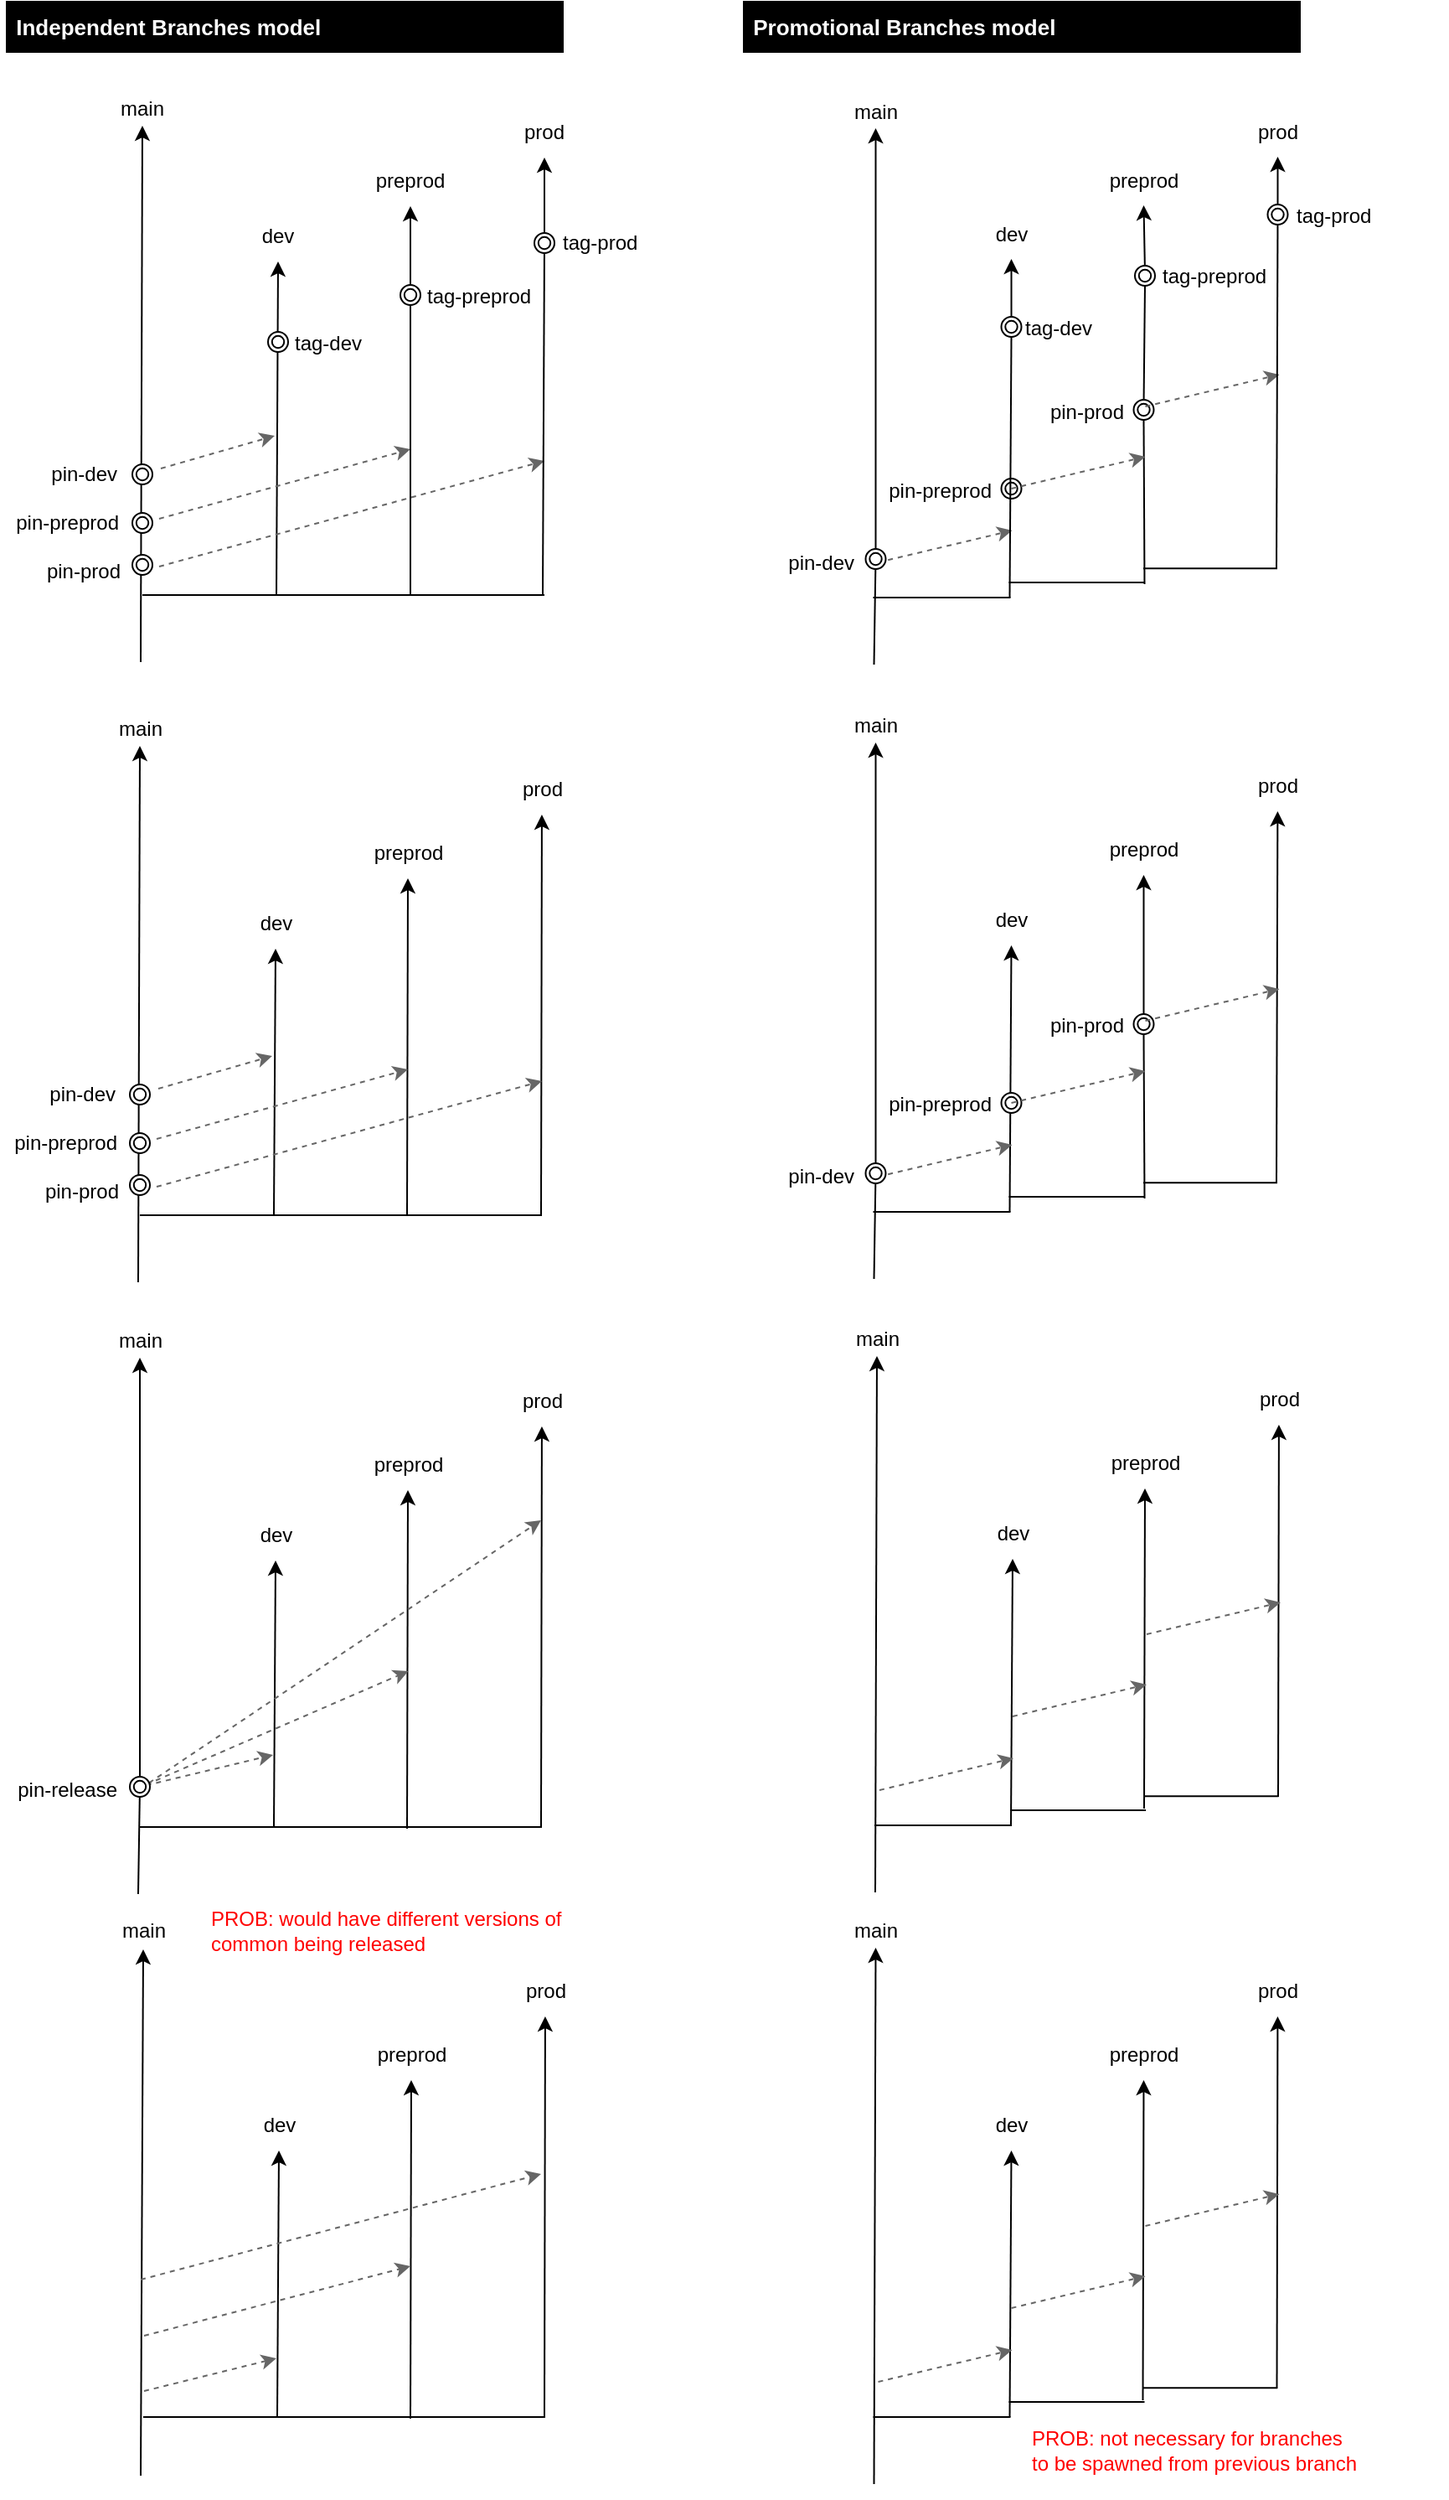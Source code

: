 <mxfile version="20.8.10" type="github">
  <diagram name="Page-1" id="BfglhBFAaLgnUbkgtS8U">
    <mxGraphModel dx="1004" dy="757" grid="1" gridSize="10" guides="1" tooltips="1" connect="1" arrows="1" fold="1" page="1" pageScale="1" pageWidth="850" pageHeight="1100" math="0" shadow="0">
      <root>
        <mxCell id="0" />
        <mxCell id="1" parent="0" />
        <mxCell id="_kzCFRDFW5OItWKDNAEy-1" value="" style="endArrow=classic;html=1;rounded=0;startArrow=none;" parent="1" edge="1">
          <mxGeometry width="50" height="50" relative="1" as="geometry">
            <mxPoint x="120" y="438" as="sourcePoint" />
            <mxPoint x="121" y="118" as="targetPoint" />
          </mxGeometry>
        </mxCell>
        <mxCell id="_kzCFRDFW5OItWKDNAEy-3" value="" style="endArrow=none;html=1;rounded=0;" parent="1" edge="1">
          <mxGeometry width="50" height="50" relative="1" as="geometry">
            <mxPoint x="121" y="398" as="sourcePoint" />
            <mxPoint x="361" y="398" as="targetPoint" />
          </mxGeometry>
        </mxCell>
        <mxCell id="_kzCFRDFW5OItWKDNAEy-4" value="" style="endArrow=classic;html=1;rounded=0;entryX=0.5;entryY=1;entryDx=0;entryDy=0;" parent="1" target="_kzCFRDFW5OItWKDNAEy-9" edge="1">
          <mxGeometry width="50" height="50" relative="1" as="geometry">
            <mxPoint x="201" y="398" as="sourcePoint" />
            <mxPoint x="201" y="308" as="targetPoint" />
          </mxGeometry>
        </mxCell>
        <mxCell id="_kzCFRDFW5OItWKDNAEy-5" value="main" style="text;strokeColor=none;align=center;fillColor=none;html=1;verticalAlign=middle;whiteSpace=wrap;rounded=0;" parent="1" vertex="1">
          <mxGeometry x="91" y="93" width="60" height="30" as="geometry" />
        </mxCell>
        <mxCell id="_kzCFRDFW5OItWKDNAEy-6" value="" style="endArrow=classic;html=1;rounded=0;entryX=0.5;entryY=1;entryDx=0;entryDy=0;startArrow=none;" parent="1" source="_kzCFRDFW5OItWKDNAEy-56" target="_kzCFRDFW5OItWKDNAEy-10" edge="1">
          <mxGeometry width="50" height="50" relative="1" as="geometry">
            <mxPoint x="281" y="398" as="sourcePoint" />
            <mxPoint x="281" y="268" as="targetPoint" />
          </mxGeometry>
        </mxCell>
        <mxCell id="_kzCFRDFW5OItWKDNAEy-7" value="" style="endArrow=classic;html=1;rounded=0;startArrow=none;" parent="1" source="_kzCFRDFW5OItWKDNAEy-54" target="_kzCFRDFW5OItWKDNAEy-11" edge="1">
          <mxGeometry width="50" height="50" relative="1" as="geometry">
            <mxPoint x="360" y="398" as="sourcePoint" />
            <mxPoint x="361" y="228" as="targetPoint" />
          </mxGeometry>
        </mxCell>
        <mxCell id="_kzCFRDFW5OItWKDNAEy-9" value="dev" style="text;strokeColor=none;align=center;fillColor=none;html=1;verticalAlign=middle;whiteSpace=wrap;rounded=0;" parent="1" vertex="1">
          <mxGeometry x="172" y="169" width="60" height="30" as="geometry" />
        </mxCell>
        <mxCell id="_kzCFRDFW5OItWKDNAEy-10" value="preprod" style="text;strokeColor=none;align=center;fillColor=none;html=1;verticalAlign=middle;whiteSpace=wrap;rounded=0;" parent="1" vertex="1">
          <mxGeometry x="251" y="136" width="60" height="30" as="geometry" />
        </mxCell>
        <mxCell id="_kzCFRDFW5OItWKDNAEy-11" value="prod" style="text;strokeColor=none;align=center;fillColor=none;html=1;verticalAlign=middle;whiteSpace=wrap;rounded=0;" parent="1" vertex="1">
          <mxGeometry x="331" y="107" width="60" height="30" as="geometry" />
        </mxCell>
        <mxCell id="_kzCFRDFW5OItWKDNAEy-36" value="pin-dev" style="text;strokeColor=none;align=right;fillColor=none;html=1;verticalAlign=middle;whiteSpace=wrap;rounded=0;" parent="1" vertex="1">
          <mxGeometry x="38" y="316" width="70" height="20" as="geometry" />
        </mxCell>
        <mxCell id="_kzCFRDFW5OItWKDNAEy-38" value="pin-preprod" style="text;strokeColor=none;align=right;fillColor=none;html=1;verticalAlign=middle;whiteSpace=wrap;rounded=0;" parent="1" vertex="1">
          <mxGeometry x="39" y="345" width="70" height="20" as="geometry" />
        </mxCell>
        <mxCell id="_kzCFRDFW5OItWKDNAEy-40" value="pin-prod" style="text;strokeColor=none;align=right;fillColor=none;html=1;verticalAlign=middle;whiteSpace=wrap;rounded=0;" parent="1" vertex="1">
          <mxGeometry x="40" y="374" width="70" height="20" as="geometry" />
        </mxCell>
        <mxCell id="_kzCFRDFW5OItWKDNAEy-41" value="" style="endArrow=classic;html=1;rounded=0;exitX=1;exitY=0.5;exitDx=0;exitDy=0;dashed=1;fillColor=#f5f5f5;strokeColor=#666666;" parent="1" edge="1">
          <mxGeometry width="50" height="50" relative="1" as="geometry">
            <mxPoint x="131" y="381" as="sourcePoint" />
            <mxPoint x="361" y="318" as="targetPoint" />
          </mxGeometry>
        </mxCell>
        <mxCell id="_kzCFRDFW5OItWKDNAEy-42" value="" style="endArrow=classic;html=1;rounded=0;exitX=1;exitY=0.5;exitDx=0;exitDy=0;dashed=1;fillColor=#f5f5f5;strokeColor=#666666;" parent="1" edge="1">
          <mxGeometry width="50" height="50" relative="1" as="geometry">
            <mxPoint x="131" y="352.5" as="sourcePoint" />
            <mxPoint x="281" y="311" as="targetPoint" />
          </mxGeometry>
        </mxCell>
        <mxCell id="_kzCFRDFW5OItWKDNAEy-44" value="" style="endArrow=classic;html=1;rounded=0;exitX=1;exitY=0.5;exitDx=0;exitDy=0;dashed=1;fillColor=#f5f5f5;strokeColor=#666666;" parent="1" edge="1">
          <mxGeometry width="50" height="50" relative="1" as="geometry">
            <mxPoint x="132" y="322.5" as="sourcePoint" />
            <mxPoint x="200" y="303" as="targetPoint" />
          </mxGeometry>
        </mxCell>
        <mxCell id="_kzCFRDFW5OItWKDNAEy-49" value="tag-prod" style="text;strokeColor=none;align=left;fillColor=none;html=1;verticalAlign=middle;whiteSpace=wrap;rounded=0;" parent="1" vertex="1">
          <mxGeometry x="370" y="178" width="70" height="20" as="geometry" />
        </mxCell>
        <mxCell id="_kzCFRDFW5OItWKDNAEy-50" value="tag-preprod" style="text;strokeColor=none;align=left;fillColor=none;html=1;verticalAlign=middle;whiteSpace=wrap;rounded=0;" parent="1" vertex="1">
          <mxGeometry x="289" y="210" width="70" height="20" as="geometry" />
        </mxCell>
        <mxCell id="_kzCFRDFW5OItWKDNAEy-52" value="" style="ellipse;shape=doubleEllipse;whiteSpace=wrap;html=1;aspect=fixed;" parent="1" vertex="1">
          <mxGeometry x="196" y="241" width="12" height="12" as="geometry" />
        </mxCell>
        <mxCell id="_kzCFRDFW5OItWKDNAEy-55" value="" style="endArrow=none;html=1;rounded=0;startArrow=none;" parent="1" target="_kzCFRDFW5OItWKDNAEy-54" edge="1">
          <mxGeometry width="50" height="50" relative="1" as="geometry">
            <mxPoint x="360" y="398" as="sourcePoint" />
            <mxPoint x="360.941" y="159" as="targetPoint" />
          </mxGeometry>
        </mxCell>
        <mxCell id="_kzCFRDFW5OItWKDNAEy-54" value="" style="ellipse;shape=doubleEllipse;whiteSpace=wrap;html=1;aspect=fixed;" parent="1" vertex="1">
          <mxGeometry x="355" y="182" width="12" height="12" as="geometry" />
        </mxCell>
        <mxCell id="_kzCFRDFW5OItWKDNAEy-57" value="" style="endArrow=none;html=1;rounded=0;entryX=0.5;entryY=1;entryDx=0;entryDy=0;startArrow=none;" parent="1" target="_kzCFRDFW5OItWKDNAEy-56" edge="1">
          <mxGeometry width="50" height="50" relative="1" as="geometry">
            <mxPoint x="281" y="398" as="sourcePoint" />
            <mxPoint x="281" y="197" as="targetPoint" />
          </mxGeometry>
        </mxCell>
        <mxCell id="_kzCFRDFW5OItWKDNAEy-56" value="" style="ellipse;shape=doubleEllipse;whiteSpace=wrap;html=1;aspect=fixed;" parent="1" vertex="1">
          <mxGeometry x="275" y="213" width="12" height="12" as="geometry" />
        </mxCell>
        <mxCell id="_kzCFRDFW5OItWKDNAEy-58" value="tag-dev" style="text;strokeColor=none;align=left;fillColor=none;html=1;verticalAlign=middle;whiteSpace=wrap;rounded=0;" parent="1" vertex="1">
          <mxGeometry x="210" y="238" width="50" height="20" as="geometry" />
        </mxCell>
        <mxCell id="_kzCFRDFW5OItWKDNAEy-59" value="" style="ellipse;shape=doubleEllipse;whiteSpace=wrap;html=1;aspect=fixed;" parent="1" vertex="1">
          <mxGeometry x="115" y="320" width="12" height="12" as="geometry" />
        </mxCell>
        <mxCell id="_kzCFRDFW5OItWKDNAEy-60" value="" style="ellipse;shape=doubleEllipse;whiteSpace=wrap;html=1;aspect=fixed;" parent="1" vertex="1">
          <mxGeometry x="115" y="349" width="12" height="12" as="geometry" />
        </mxCell>
        <mxCell id="_kzCFRDFW5OItWKDNAEy-62" value="" style="ellipse;shape=doubleEllipse;whiteSpace=wrap;html=1;aspect=fixed;" parent="1" vertex="1">
          <mxGeometry x="115" y="374" width="12" height="12" as="geometry" />
        </mxCell>
        <mxCell id="_kzCFRDFW5OItWKDNAEy-65" value="&lt;div style=&quot;font-size: 13px;&quot;&gt;&amp;nbsp;Independent Branches model&lt;br style=&quot;font-size: 13px;&quot;&gt;&lt;/div&gt;" style="rounded=0;whiteSpace=wrap;html=1;fillColor=#000000;align=left;fontSize=13;fontStyle=1;fontColor=#FFFFFF;" parent="1" vertex="1">
          <mxGeometry x="40" y="44" width="332" height="30" as="geometry" />
        </mxCell>
        <mxCell id="_kzCFRDFW5OItWKDNAEy-66" value="&lt;div style=&quot;font-size: 13px;&quot;&gt;&amp;nbsp;Promotional Branches model&lt;br style=&quot;font-size: 13px;&quot;&gt;&lt;/div&gt;" style="rounded=0;whiteSpace=wrap;html=1;fillColor=#000000;align=left;fontSize=13;fontStyle=1;fontColor=#FFFFFF;" parent="1" vertex="1">
          <mxGeometry x="480" y="44" width="332" height="30" as="geometry" />
        </mxCell>
        <mxCell id="_kzCFRDFW5OItWKDNAEy-191" value="" style="endArrow=classic;html=1;rounded=0;startArrow=none;" parent="1" source="_kzCFRDFW5OItWKDNAEy-203" edge="1">
          <mxGeometry width="50" height="50" relative="1" as="geometry">
            <mxPoint x="118.5" y="1173" as="sourcePoint" />
            <mxPoint x="119.5" y="853" as="targetPoint" />
          </mxGeometry>
        </mxCell>
        <mxCell id="_kzCFRDFW5OItWKDNAEy-192" value="" style="endArrow=none;html=1;rounded=0;" parent="1" edge="1">
          <mxGeometry width="50" height="50" relative="1" as="geometry">
            <mxPoint x="119.5" y="1133" as="sourcePoint" />
            <mxPoint x="359.5" y="1133" as="targetPoint" />
          </mxGeometry>
        </mxCell>
        <mxCell id="_kzCFRDFW5OItWKDNAEy-193" value="" style="endArrow=classic;html=1;rounded=0;entryX=0.5;entryY=1;entryDx=0;entryDy=0;" parent="1" target="_kzCFRDFW5OItWKDNAEy-197" edge="1">
          <mxGeometry width="50" height="50" relative="1" as="geometry">
            <mxPoint x="199.5" y="1133" as="sourcePoint" />
            <mxPoint x="199.5" y="1043" as="targetPoint" />
          </mxGeometry>
        </mxCell>
        <mxCell id="_kzCFRDFW5OItWKDNAEy-194" value="main" style="text;strokeColor=none;align=center;fillColor=none;html=1;verticalAlign=middle;whiteSpace=wrap;rounded=0;" parent="1" vertex="1">
          <mxGeometry x="89.5" y="828" width="60" height="30" as="geometry" />
        </mxCell>
        <mxCell id="_kzCFRDFW5OItWKDNAEy-195" value="" style="endArrow=classic;html=1;rounded=0;entryX=0.5;entryY=1;entryDx=0;entryDy=0;startArrow=none;" parent="1" target="_kzCFRDFW5OItWKDNAEy-198" edge="1">
          <mxGeometry width="50" height="50" relative="1" as="geometry">
            <mxPoint x="279" y="1134" as="sourcePoint" />
            <mxPoint x="279.5" y="1003" as="targetPoint" />
          </mxGeometry>
        </mxCell>
        <mxCell id="_kzCFRDFW5OItWKDNAEy-196" value="" style="endArrow=classic;html=1;rounded=0;startArrow=none;" parent="1" target="_kzCFRDFW5OItWKDNAEy-199" edge="1">
          <mxGeometry width="50" height="50" relative="1" as="geometry">
            <mxPoint x="359" y="1133" as="sourcePoint" />
            <mxPoint x="359.5" y="963" as="targetPoint" />
          </mxGeometry>
        </mxCell>
        <mxCell id="_kzCFRDFW5OItWKDNAEy-197" value="dev" style="text;strokeColor=none;align=center;fillColor=none;html=1;verticalAlign=middle;whiteSpace=wrap;rounded=0;" parent="1" vertex="1">
          <mxGeometry x="170.5" y="944" width="60" height="30" as="geometry" />
        </mxCell>
        <mxCell id="_kzCFRDFW5OItWKDNAEy-198" value="preprod" style="text;strokeColor=none;align=center;fillColor=none;html=1;verticalAlign=middle;whiteSpace=wrap;rounded=0;" parent="1" vertex="1">
          <mxGeometry x="249.5" y="902" width="60" height="30" as="geometry" />
        </mxCell>
        <mxCell id="_kzCFRDFW5OItWKDNAEy-199" value="prod" style="text;strokeColor=none;align=center;fillColor=none;html=1;verticalAlign=middle;whiteSpace=wrap;rounded=0;" parent="1" vertex="1">
          <mxGeometry x="329.5" y="864" width="60" height="30" as="geometry" />
        </mxCell>
        <mxCell id="_kzCFRDFW5OItWKDNAEy-200" value="" style="endArrow=classic;html=1;rounded=0;dashed=1;fillColor=#f5f5f5;strokeColor=#666666;" parent="1" edge="1">
          <mxGeometry width="50" height="50" relative="1" as="geometry">
            <mxPoint x="120" y="1110" as="sourcePoint" />
            <mxPoint x="359" y="950" as="targetPoint" />
          </mxGeometry>
        </mxCell>
        <mxCell id="_kzCFRDFW5OItWKDNAEy-201" value="" style="endArrow=classic;html=1;rounded=0;dashed=1;fillColor=#f5f5f5;strokeColor=#666666;" parent="1" edge="1">
          <mxGeometry width="50" height="50" relative="1" as="geometry">
            <mxPoint x="118" y="1110" as="sourcePoint" />
            <mxPoint x="279.75" y="1040" as="targetPoint" />
          </mxGeometry>
        </mxCell>
        <mxCell id="_kzCFRDFW5OItWKDNAEy-202" value="" style="endArrow=classic;html=1;rounded=0;exitX=1;exitY=0.5;exitDx=0;exitDy=0;dashed=1;fillColor=#f5f5f5;strokeColor=#666666;" parent="1" edge="1">
          <mxGeometry width="50" height="50" relative="1" as="geometry">
            <mxPoint x="117.5" y="1109.5" as="sourcePoint" />
            <mxPoint x="199" y="1090" as="targetPoint" />
          </mxGeometry>
        </mxCell>
        <mxCell id="_kzCFRDFW5OItWKDNAEy-204" value="" style="endArrow=none;html=1;rounded=0;startArrow=none;" parent="1" target="_kzCFRDFW5OItWKDNAEy-203" edge="1">
          <mxGeometry width="50" height="50" relative="1" as="geometry">
            <mxPoint x="118.5" y="1173" as="sourcePoint" />
            <mxPoint x="119.5" y="853" as="targetPoint" />
          </mxGeometry>
        </mxCell>
        <mxCell id="_kzCFRDFW5OItWKDNAEy-203" value="" style="ellipse;shape=doubleEllipse;whiteSpace=wrap;html=1;aspect=fixed;" parent="1" vertex="1">
          <mxGeometry x="113.5" y="1103" width="12" height="12" as="geometry" />
        </mxCell>
        <mxCell id="_kzCFRDFW5OItWKDNAEy-205" value="pin-release" style="text;strokeColor=none;align=right;fillColor=none;html=1;verticalAlign=middle;whiteSpace=wrap;rounded=0;" parent="1" vertex="1">
          <mxGeometry x="38" y="1101" width="70" height="20" as="geometry" />
        </mxCell>
        <mxCell id="_kzCFRDFW5OItWKDNAEy-206" value="" style="endArrow=classic;html=1;rounded=0;startArrow=none;" parent="1" edge="1">
          <mxGeometry width="50" height="50" relative="1" as="geometry">
            <mxPoint x="118.5" y="808" as="sourcePoint" />
            <mxPoint x="119.5" y="488" as="targetPoint" />
          </mxGeometry>
        </mxCell>
        <mxCell id="_kzCFRDFW5OItWKDNAEy-207" value="" style="endArrow=none;html=1;rounded=0;" parent="1" edge="1">
          <mxGeometry width="50" height="50" relative="1" as="geometry">
            <mxPoint x="119.5" y="768" as="sourcePoint" />
            <mxPoint x="359.5" y="768" as="targetPoint" />
          </mxGeometry>
        </mxCell>
        <mxCell id="_kzCFRDFW5OItWKDNAEy-208" value="" style="endArrow=classic;html=1;rounded=0;entryX=0.5;entryY=1;entryDx=0;entryDy=0;" parent="1" target="_kzCFRDFW5OItWKDNAEy-212" edge="1">
          <mxGeometry width="50" height="50" relative="1" as="geometry">
            <mxPoint x="199.5" y="768" as="sourcePoint" />
            <mxPoint x="199.5" y="678" as="targetPoint" />
          </mxGeometry>
        </mxCell>
        <mxCell id="_kzCFRDFW5OItWKDNAEy-209" value="main" style="text;strokeColor=none;align=center;fillColor=none;html=1;verticalAlign=middle;whiteSpace=wrap;rounded=0;" parent="1" vertex="1">
          <mxGeometry x="89.5" y="463" width="60" height="30" as="geometry" />
        </mxCell>
        <mxCell id="_kzCFRDFW5OItWKDNAEy-210" value="" style="endArrow=classic;html=1;rounded=0;entryX=0.5;entryY=1;entryDx=0;entryDy=0;startArrow=none;" parent="1" target="_kzCFRDFW5OItWKDNAEy-213" edge="1">
          <mxGeometry width="50" height="50" relative="1" as="geometry">
            <mxPoint x="279" y="768" as="sourcePoint" />
            <mxPoint x="279.5" y="638" as="targetPoint" />
          </mxGeometry>
        </mxCell>
        <mxCell id="_kzCFRDFW5OItWKDNAEy-211" value="" style="endArrow=classic;html=1;rounded=0;startArrow=none;" parent="1" target="_kzCFRDFW5OItWKDNAEy-214" edge="1">
          <mxGeometry width="50" height="50" relative="1" as="geometry">
            <mxPoint x="359" y="768" as="sourcePoint" />
            <mxPoint x="359.5" y="598" as="targetPoint" />
          </mxGeometry>
        </mxCell>
        <mxCell id="_kzCFRDFW5OItWKDNAEy-212" value="dev" style="text;strokeColor=none;align=center;fillColor=none;html=1;verticalAlign=middle;whiteSpace=wrap;rounded=0;" parent="1" vertex="1">
          <mxGeometry x="170.5" y="579" width="60" height="30" as="geometry" />
        </mxCell>
        <mxCell id="_kzCFRDFW5OItWKDNAEy-213" value="preprod" style="text;strokeColor=none;align=center;fillColor=none;html=1;verticalAlign=middle;whiteSpace=wrap;rounded=0;" parent="1" vertex="1">
          <mxGeometry x="249.5" y="537" width="60" height="30" as="geometry" />
        </mxCell>
        <mxCell id="_kzCFRDFW5OItWKDNAEy-214" value="prod" style="text;strokeColor=none;align=center;fillColor=none;html=1;verticalAlign=middle;whiteSpace=wrap;rounded=0;" parent="1" vertex="1">
          <mxGeometry x="329.5" y="499" width="60" height="30" as="geometry" />
        </mxCell>
        <mxCell id="_kzCFRDFW5OItWKDNAEy-215" value="pin-dev" style="text;strokeColor=none;align=right;fillColor=none;html=1;verticalAlign=middle;whiteSpace=wrap;rounded=0;" parent="1" vertex="1">
          <mxGeometry x="36.5" y="686" width="70" height="20" as="geometry" />
        </mxCell>
        <mxCell id="_kzCFRDFW5OItWKDNAEy-216" value="pin-preprod" style="text;strokeColor=none;align=right;fillColor=none;html=1;verticalAlign=middle;whiteSpace=wrap;rounded=0;" parent="1" vertex="1">
          <mxGeometry x="37.5" y="715" width="70" height="20" as="geometry" />
        </mxCell>
        <mxCell id="_kzCFRDFW5OItWKDNAEy-217" value="pin-prod" style="text;strokeColor=none;align=right;fillColor=none;html=1;verticalAlign=middle;whiteSpace=wrap;rounded=0;" parent="1" vertex="1">
          <mxGeometry x="38.5" y="744" width="70" height="20" as="geometry" />
        </mxCell>
        <mxCell id="_kzCFRDFW5OItWKDNAEy-218" value="" style="endArrow=classic;html=1;rounded=0;exitX=1;exitY=0.5;exitDx=0;exitDy=0;dashed=1;fillColor=#f5f5f5;strokeColor=#666666;" parent="1" edge="1">
          <mxGeometry width="50" height="50" relative="1" as="geometry">
            <mxPoint x="129.5" y="751" as="sourcePoint" />
            <mxPoint x="359.5" y="688" as="targetPoint" />
          </mxGeometry>
        </mxCell>
        <mxCell id="_kzCFRDFW5OItWKDNAEy-219" value="" style="endArrow=classic;html=1;rounded=0;exitX=1;exitY=0.5;exitDx=0;exitDy=0;dashed=1;fillColor=#f5f5f5;strokeColor=#666666;" parent="1" edge="1">
          <mxGeometry width="50" height="50" relative="1" as="geometry">
            <mxPoint x="129.5" y="722.5" as="sourcePoint" />
            <mxPoint x="279.5" y="681" as="targetPoint" />
          </mxGeometry>
        </mxCell>
        <mxCell id="_kzCFRDFW5OItWKDNAEy-220" value="" style="endArrow=classic;html=1;rounded=0;exitX=1;exitY=0.5;exitDx=0;exitDy=0;dashed=1;fillColor=#f5f5f5;strokeColor=#666666;" parent="1" edge="1">
          <mxGeometry width="50" height="50" relative="1" as="geometry">
            <mxPoint x="130.5" y="692.5" as="sourcePoint" />
            <mxPoint x="198.5" y="673" as="targetPoint" />
          </mxGeometry>
        </mxCell>
        <mxCell id="_kzCFRDFW5OItWKDNAEy-228" value="" style="ellipse;shape=doubleEllipse;whiteSpace=wrap;html=1;aspect=fixed;" parent="1" vertex="1">
          <mxGeometry x="113.5" y="690" width="12" height="12" as="geometry" />
        </mxCell>
        <mxCell id="_kzCFRDFW5OItWKDNAEy-229" value="" style="ellipse;shape=doubleEllipse;whiteSpace=wrap;html=1;aspect=fixed;" parent="1" vertex="1">
          <mxGeometry x="113.5" y="719" width="12" height="12" as="geometry" />
        </mxCell>
        <mxCell id="_kzCFRDFW5OItWKDNAEy-230" value="" style="ellipse;shape=doubleEllipse;whiteSpace=wrap;html=1;aspect=fixed;" parent="1" vertex="1">
          <mxGeometry x="113.5" y="744" width="12" height="12" as="geometry" />
        </mxCell>
        <mxCell id="_kzCFRDFW5OItWKDNAEy-231" value="" style="endArrow=classic;html=1;rounded=0;startArrow=none;" parent="1" source="_kzCFRDFW5OItWKDNAEy-273" edge="1">
          <mxGeometry width="50" height="50" relative="1" as="geometry">
            <mxPoint x="557.75" y="806" as="sourcePoint" />
            <mxPoint x="558.75" y="486" as="targetPoint" />
          </mxGeometry>
        </mxCell>
        <mxCell id="_kzCFRDFW5OItWKDNAEy-232" value="" style="endArrow=classic;html=1;rounded=0;entryX=0.5;entryY=1;entryDx=0;entryDy=0;" parent="1" target="_kzCFRDFW5OItWKDNAEy-236" edge="1">
          <mxGeometry width="50" height="50" relative="1" as="geometry">
            <mxPoint x="638.75" y="766" as="sourcePoint" />
            <mxPoint x="638.75" y="676" as="targetPoint" />
          </mxGeometry>
        </mxCell>
        <mxCell id="_kzCFRDFW5OItWKDNAEy-233" value="main" style="text;strokeColor=none;align=center;fillColor=none;html=1;verticalAlign=middle;whiteSpace=wrap;rounded=0;" parent="1" vertex="1">
          <mxGeometry x="528.75" y="461" width="60" height="30" as="geometry" />
        </mxCell>
        <mxCell id="_kzCFRDFW5OItWKDNAEy-234" value="" style="endArrow=classic;html=1;rounded=0;entryX=0.5;entryY=1;entryDx=0;entryDy=0;startArrow=none;" parent="1" source="_kzCFRDFW5OItWKDNAEy-245" target="_kzCFRDFW5OItWKDNAEy-237" edge="1">
          <mxGeometry width="50" height="50" relative="1" as="geometry">
            <mxPoint x="718.75" y="766" as="sourcePoint" />
            <mxPoint x="718.75" y="636" as="targetPoint" />
          </mxGeometry>
        </mxCell>
        <mxCell id="_kzCFRDFW5OItWKDNAEy-235" value="" style="endArrow=classic;html=1;rounded=0;startArrow=none;" parent="1" target="_kzCFRDFW5OItWKDNAEy-238" edge="1">
          <mxGeometry width="50" height="50" relative="1" as="geometry">
            <mxPoint x="798" y="749" as="sourcePoint" />
            <mxPoint x="798.75" y="596" as="targetPoint" />
          </mxGeometry>
        </mxCell>
        <mxCell id="_kzCFRDFW5OItWKDNAEy-236" value="dev" style="text;strokeColor=none;align=center;fillColor=none;html=1;verticalAlign=middle;whiteSpace=wrap;rounded=0;" parent="1" vertex="1">
          <mxGeometry x="609.75" y="577" width="60" height="30" as="geometry" />
        </mxCell>
        <mxCell id="_kzCFRDFW5OItWKDNAEy-237" value="preprod" style="text;strokeColor=none;align=center;fillColor=none;html=1;verticalAlign=middle;whiteSpace=wrap;rounded=0;" parent="1" vertex="1">
          <mxGeometry x="688.75" y="535" width="60" height="30" as="geometry" />
        </mxCell>
        <mxCell id="_kzCFRDFW5OItWKDNAEy-238" value="prod" style="text;strokeColor=none;align=center;fillColor=none;html=1;verticalAlign=middle;whiteSpace=wrap;rounded=0;" parent="1" vertex="1">
          <mxGeometry x="768.75" y="497" width="60" height="30" as="geometry" />
        </mxCell>
        <mxCell id="_kzCFRDFW5OItWKDNAEy-239" value="" style="endArrow=classic;html=1;rounded=0;dashed=1;fillColor=#f5f5f5;strokeColor=#666666;" parent="1" edge="1">
          <mxGeometry width="50" height="50" relative="1" as="geometry">
            <mxPoint x="560.25" y="745" as="sourcePoint" />
            <mxPoint x="640.25" y="726" as="targetPoint" />
          </mxGeometry>
        </mxCell>
        <mxCell id="_kzCFRDFW5OItWKDNAEy-241" value="" style="ellipse;shape=doubleEllipse;whiteSpace=wrap;html=1;aspect=fixed;" parent="1" vertex="1">
          <mxGeometry x="633.75" y="695" width="12" height="12" as="geometry" />
        </mxCell>
        <mxCell id="_kzCFRDFW5OItWKDNAEy-244" value="" style="endArrow=none;html=1;rounded=0;entryX=0.5;entryY=1;entryDx=0;entryDy=0;startArrow=none;" parent="1" target="_kzCFRDFW5OItWKDNAEy-245" edge="1">
          <mxGeometry width="50" height="50" relative="1" as="geometry">
            <mxPoint x="719.25" y="758" as="sourcePoint" />
            <mxPoint x="718.75" y="565" as="targetPoint" />
          </mxGeometry>
        </mxCell>
        <mxCell id="_kzCFRDFW5OItWKDNAEy-245" value="" style="ellipse;shape=doubleEllipse;whiteSpace=wrap;html=1;aspect=fixed;" parent="1" vertex="1">
          <mxGeometry x="712.75" y="648" width="12" height="12" as="geometry" />
        </mxCell>
        <mxCell id="_kzCFRDFW5OItWKDNAEy-247" value="" style="endArrow=classic;html=1;rounded=0;dashed=1;fillColor=#f5f5f5;strokeColor=#666666;" parent="1" edge="1">
          <mxGeometry width="50" height="50" relative="1" as="geometry">
            <mxPoint x="639.75" y="701" as="sourcePoint" />
            <mxPoint x="719.75" y="682" as="targetPoint" />
          </mxGeometry>
        </mxCell>
        <mxCell id="_kzCFRDFW5OItWKDNAEy-248" value="" style="endArrow=classic;html=1;rounded=0;dashed=1;fillColor=#f5f5f5;strokeColor=#666666;" parent="1" edge="1">
          <mxGeometry width="50" height="50" relative="1" as="geometry">
            <mxPoint x="719.75" y="652" as="sourcePoint" />
            <mxPoint x="799.75" y="633" as="targetPoint" />
          </mxGeometry>
        </mxCell>
        <mxCell id="_kzCFRDFW5OItWKDNAEy-249" value="" style="endArrow=none;html=1;rounded=0;fontSize=13;fontColor=#FFFFFF;" parent="1" edge="1">
          <mxGeometry width="50" height="50" relative="1" as="geometry">
            <mxPoint x="557.25" y="766" as="sourcePoint" />
            <mxPoint x="639.25" y="766" as="targetPoint" />
          </mxGeometry>
        </mxCell>
        <mxCell id="_kzCFRDFW5OItWKDNAEy-250" value="" style="endArrow=none;html=1;rounded=0;fontSize=13;fontColor=#FFFFFF;" parent="1" edge="1">
          <mxGeometry width="50" height="50" relative="1" as="geometry">
            <mxPoint x="638.25" y="757" as="sourcePoint" />
            <mxPoint x="719.25" y="757" as="targetPoint" />
          </mxGeometry>
        </mxCell>
        <mxCell id="_kzCFRDFW5OItWKDNAEy-251" value="" style="endArrow=none;html=1;rounded=0;fontSize=13;fontColor=#FFFFFF;" parent="1" edge="1">
          <mxGeometry width="50" height="50" relative="1" as="geometry">
            <mxPoint x="718.5" y="748.67" as="sourcePoint" />
            <mxPoint x="798.5" y="748.67" as="targetPoint" />
          </mxGeometry>
        </mxCell>
        <mxCell id="_kzCFRDFW5OItWKDNAEy-252" value="" style="endArrow=classic;html=1;rounded=0;startArrow=none;" parent="1" edge="1">
          <mxGeometry width="50" height="50" relative="1" as="geometry">
            <mxPoint x="558.5" y="1172" as="sourcePoint" />
            <mxPoint x="559.5" y="852" as="targetPoint" />
          </mxGeometry>
        </mxCell>
        <mxCell id="_kzCFRDFW5OItWKDNAEy-253" value="" style="endArrow=classic;html=1;rounded=0;entryX=0.5;entryY=1;entryDx=0;entryDy=0;" parent="1" target="_kzCFRDFW5OItWKDNAEy-257" edge="1">
          <mxGeometry width="50" height="50" relative="1" as="geometry">
            <mxPoint x="639.5" y="1132" as="sourcePoint" />
            <mxPoint x="639.5" y="1042" as="targetPoint" />
          </mxGeometry>
        </mxCell>
        <mxCell id="_kzCFRDFW5OItWKDNAEy-254" value="main" style="text;strokeColor=none;align=center;fillColor=none;html=1;verticalAlign=middle;whiteSpace=wrap;rounded=0;" parent="1" vertex="1">
          <mxGeometry x="529.5" y="827" width="60" height="30" as="geometry" />
        </mxCell>
        <mxCell id="_kzCFRDFW5OItWKDNAEy-255" value="" style="endArrow=classic;html=1;rounded=0;entryX=0.5;entryY=1;entryDx=0;entryDy=0;startArrow=none;" parent="1" target="_kzCFRDFW5OItWKDNAEy-258" edge="1">
          <mxGeometry width="50" height="50" relative="1" as="geometry">
            <mxPoint x="719" y="1122" as="sourcePoint" />
            <mxPoint x="719.5" y="1002" as="targetPoint" />
          </mxGeometry>
        </mxCell>
        <mxCell id="_kzCFRDFW5OItWKDNAEy-256" value="" style="endArrow=classic;html=1;rounded=0;startArrow=none;" parent="1" target="_kzCFRDFW5OItWKDNAEy-259" edge="1">
          <mxGeometry width="50" height="50" relative="1" as="geometry">
            <mxPoint x="799" y="1115" as="sourcePoint" />
            <mxPoint x="799.5" y="962" as="targetPoint" />
          </mxGeometry>
        </mxCell>
        <mxCell id="_kzCFRDFW5OItWKDNAEy-257" value="dev" style="text;strokeColor=none;align=center;fillColor=none;html=1;verticalAlign=middle;whiteSpace=wrap;rounded=0;" parent="1" vertex="1">
          <mxGeometry x="610.5" y="943" width="60" height="30" as="geometry" />
        </mxCell>
        <mxCell id="_kzCFRDFW5OItWKDNAEy-258" value="preprod" style="text;strokeColor=none;align=center;fillColor=none;html=1;verticalAlign=middle;whiteSpace=wrap;rounded=0;" parent="1" vertex="1">
          <mxGeometry x="689.5" y="901" width="60" height="30" as="geometry" />
        </mxCell>
        <mxCell id="_kzCFRDFW5OItWKDNAEy-259" value="prod" style="text;strokeColor=none;align=center;fillColor=none;html=1;verticalAlign=middle;whiteSpace=wrap;rounded=0;" parent="1" vertex="1">
          <mxGeometry x="769.5" y="863" width="60" height="30" as="geometry" />
        </mxCell>
        <mxCell id="_kzCFRDFW5OItWKDNAEy-260" value="" style="endArrow=classic;html=1;rounded=0;dashed=1;fillColor=#f5f5f5;strokeColor=#666666;" parent="1" edge="1">
          <mxGeometry width="50" height="50" relative="1" as="geometry">
            <mxPoint x="561" y="1111" as="sourcePoint" />
            <mxPoint x="641" y="1092" as="targetPoint" />
          </mxGeometry>
        </mxCell>
        <mxCell id="_kzCFRDFW5OItWKDNAEy-268" value="" style="endArrow=classic;html=1;rounded=0;dashed=1;fillColor=#f5f5f5;strokeColor=#666666;" parent="1" edge="1">
          <mxGeometry width="50" height="50" relative="1" as="geometry">
            <mxPoint x="640.5" y="1067" as="sourcePoint" />
            <mxPoint x="720.5" y="1048" as="targetPoint" />
          </mxGeometry>
        </mxCell>
        <mxCell id="_kzCFRDFW5OItWKDNAEy-269" value="" style="endArrow=classic;html=1;rounded=0;dashed=1;fillColor=#f5f5f5;strokeColor=#666666;" parent="1" edge="1">
          <mxGeometry width="50" height="50" relative="1" as="geometry">
            <mxPoint x="720.5" y="1018" as="sourcePoint" />
            <mxPoint x="800.5" y="999" as="targetPoint" />
          </mxGeometry>
        </mxCell>
        <mxCell id="_kzCFRDFW5OItWKDNAEy-270" value="" style="endArrow=none;html=1;rounded=0;fontSize=13;fontColor=#FFFFFF;" parent="1" edge="1">
          <mxGeometry width="50" height="50" relative="1" as="geometry">
            <mxPoint x="558" y="1132" as="sourcePoint" />
            <mxPoint x="640" y="1132" as="targetPoint" />
          </mxGeometry>
        </mxCell>
        <mxCell id="_kzCFRDFW5OItWKDNAEy-271" value="" style="endArrow=none;html=1;rounded=0;fontSize=13;fontColor=#FFFFFF;" parent="1" edge="1">
          <mxGeometry width="50" height="50" relative="1" as="geometry">
            <mxPoint x="639" y="1123" as="sourcePoint" />
            <mxPoint x="720" y="1123" as="targetPoint" />
          </mxGeometry>
        </mxCell>
        <mxCell id="_kzCFRDFW5OItWKDNAEy-272" value="" style="endArrow=none;html=1;rounded=0;fontSize=13;fontColor=#FFFFFF;" parent="1" edge="1">
          <mxGeometry width="50" height="50" relative="1" as="geometry">
            <mxPoint x="719.25" y="1114.67" as="sourcePoint" />
            <mxPoint x="799.25" y="1114.67" as="targetPoint" />
          </mxGeometry>
        </mxCell>
        <mxCell id="_kzCFRDFW5OItWKDNAEy-275" value="" style="endArrow=none;html=1;rounded=0;startArrow=none;" parent="1" target="_kzCFRDFW5OItWKDNAEy-273" edge="1">
          <mxGeometry width="50" height="50" relative="1" as="geometry">
            <mxPoint x="557.75" y="806" as="sourcePoint" />
            <mxPoint x="558.75" y="486" as="targetPoint" />
          </mxGeometry>
        </mxCell>
        <mxCell id="_kzCFRDFW5OItWKDNAEy-273" value="" style="ellipse;shape=doubleEllipse;whiteSpace=wrap;html=1;aspect=fixed;" parent="1" vertex="1">
          <mxGeometry x="552.75" y="737" width="12" height="12" as="geometry" />
        </mxCell>
        <mxCell id="_kzCFRDFW5OItWKDNAEy-276" value="pin-dev" style="text;strokeColor=none;align=right;fillColor=none;html=1;verticalAlign=middle;whiteSpace=wrap;rounded=0;" parent="1" vertex="1">
          <mxGeometry x="478" y="735" width="70" height="20" as="geometry" />
        </mxCell>
        <mxCell id="_kzCFRDFW5OItWKDNAEy-277" value="pin-preprod" style="text;strokeColor=none;align=right;fillColor=none;html=1;verticalAlign=middle;whiteSpace=wrap;rounded=0;" parent="1" vertex="1">
          <mxGeometry x="559.5" y="692" width="70" height="20" as="geometry" />
        </mxCell>
        <mxCell id="_kzCFRDFW5OItWKDNAEy-278" value="pin-prod" style="text;strokeColor=none;align=right;fillColor=none;html=1;verticalAlign=middle;whiteSpace=wrap;rounded=0;" parent="1" vertex="1">
          <mxGeometry x="638.5" y="645" width="70" height="20" as="geometry" />
        </mxCell>
        <mxCell id="_kzCFRDFW5OItWKDNAEy-279" value="" style="endArrow=classic;html=1;rounded=0;startArrow=none;" parent="1" source="_kzCFRDFW5OItWKDNAEy-297" edge="1">
          <mxGeometry width="50" height="50" relative="1" as="geometry">
            <mxPoint x="557.75" y="439.5" as="sourcePoint" />
            <mxPoint x="558.75" y="119.5" as="targetPoint" />
          </mxGeometry>
        </mxCell>
        <mxCell id="_kzCFRDFW5OItWKDNAEy-280" value="" style="endArrow=classic;html=1;rounded=0;entryX=0.5;entryY=1;entryDx=0;entryDy=0;startArrow=none;" parent="1" source="_kzCFRDFW5OItWKDNAEy-301" target="_kzCFRDFW5OItWKDNAEy-284" edge="1">
          <mxGeometry width="50" height="50" relative="1" as="geometry">
            <mxPoint x="638.75" y="399.5" as="sourcePoint" />
            <mxPoint x="638.75" y="309.5" as="targetPoint" />
          </mxGeometry>
        </mxCell>
        <mxCell id="_kzCFRDFW5OItWKDNAEy-281" value="main" style="text;strokeColor=none;align=center;fillColor=none;html=1;verticalAlign=middle;whiteSpace=wrap;rounded=0;" parent="1" vertex="1">
          <mxGeometry x="528.75" y="94.5" width="60" height="30" as="geometry" />
        </mxCell>
        <mxCell id="_kzCFRDFW5OItWKDNAEy-282" value="" style="endArrow=classic;html=1;rounded=0;entryX=0.5;entryY=1;entryDx=0;entryDy=0;startArrow=none;" parent="1" source="_kzCFRDFW5OItWKDNAEy-303" target="_kzCFRDFW5OItWKDNAEy-285" edge="1">
          <mxGeometry width="50" height="50" relative="1" as="geometry">
            <mxPoint x="718.75" y="399.5" as="sourcePoint" />
            <mxPoint x="718.75" y="269.5" as="targetPoint" />
          </mxGeometry>
        </mxCell>
        <mxCell id="_kzCFRDFW5OItWKDNAEy-283" value="" style="endArrow=classic;html=1;rounded=0;startArrow=none;" parent="1" source="_kzCFRDFW5OItWKDNAEy-305" target="_kzCFRDFW5OItWKDNAEy-286" edge="1">
          <mxGeometry width="50" height="50" relative="1" as="geometry">
            <mxPoint x="798" y="382.5" as="sourcePoint" />
            <mxPoint x="798.75" y="229.5" as="targetPoint" />
          </mxGeometry>
        </mxCell>
        <mxCell id="_kzCFRDFW5OItWKDNAEy-284" value="dev" style="text;strokeColor=none;align=center;fillColor=none;html=1;verticalAlign=middle;whiteSpace=wrap;rounded=0;" parent="1" vertex="1">
          <mxGeometry x="609.75" y="167.5" width="60" height="30" as="geometry" />
        </mxCell>
        <mxCell id="_kzCFRDFW5OItWKDNAEy-285" value="preprod" style="text;strokeColor=none;align=center;fillColor=none;html=1;verticalAlign=middle;whiteSpace=wrap;rounded=0;" parent="1" vertex="1">
          <mxGeometry x="688.75" y="135.5" width="60" height="30" as="geometry" />
        </mxCell>
        <mxCell id="_kzCFRDFW5OItWKDNAEy-286" value="prod" style="text;strokeColor=none;align=center;fillColor=none;html=1;verticalAlign=middle;whiteSpace=wrap;rounded=0;" parent="1" vertex="1">
          <mxGeometry x="768.75" y="106.5" width="60" height="30" as="geometry" />
        </mxCell>
        <mxCell id="_kzCFRDFW5OItWKDNAEy-287" value="" style="endArrow=classic;html=1;rounded=0;dashed=1;fillColor=#f5f5f5;strokeColor=#666666;" parent="1" edge="1">
          <mxGeometry width="50" height="50" relative="1" as="geometry">
            <mxPoint x="560.25" y="378.5" as="sourcePoint" />
            <mxPoint x="640.25" y="359.5" as="targetPoint" />
          </mxGeometry>
        </mxCell>
        <mxCell id="_kzCFRDFW5OItWKDNAEy-288" value="" style="ellipse;shape=doubleEllipse;whiteSpace=wrap;html=1;aspect=fixed;" parent="1" vertex="1">
          <mxGeometry x="633.75" y="328.5" width="12" height="12" as="geometry" />
        </mxCell>
        <mxCell id="_kzCFRDFW5OItWKDNAEy-289" value="" style="endArrow=none;html=1;rounded=0;entryX=0.5;entryY=1;entryDx=0;entryDy=0;startArrow=none;" parent="1" target="_kzCFRDFW5OItWKDNAEy-290" edge="1">
          <mxGeometry width="50" height="50" relative="1" as="geometry">
            <mxPoint x="719.25" y="391.5" as="sourcePoint" />
            <mxPoint x="718.75" y="198.5" as="targetPoint" />
          </mxGeometry>
        </mxCell>
        <mxCell id="_kzCFRDFW5OItWKDNAEy-290" value="" style="ellipse;shape=doubleEllipse;whiteSpace=wrap;html=1;aspect=fixed;" parent="1" vertex="1">
          <mxGeometry x="712.75" y="281.5" width="12" height="12" as="geometry" />
        </mxCell>
        <mxCell id="_kzCFRDFW5OItWKDNAEy-291" value="" style="endArrow=classic;html=1;rounded=0;dashed=1;fillColor=#f5f5f5;strokeColor=#666666;" parent="1" edge="1">
          <mxGeometry width="50" height="50" relative="1" as="geometry">
            <mxPoint x="639.75" y="334.5" as="sourcePoint" />
            <mxPoint x="719.75" y="315.5" as="targetPoint" />
          </mxGeometry>
        </mxCell>
        <mxCell id="_kzCFRDFW5OItWKDNAEy-292" value="" style="endArrow=classic;html=1;rounded=0;dashed=1;fillColor=#f5f5f5;strokeColor=#666666;" parent="1" edge="1">
          <mxGeometry width="50" height="50" relative="1" as="geometry">
            <mxPoint x="719.75" y="285.5" as="sourcePoint" />
            <mxPoint x="799.75" y="266.5" as="targetPoint" />
          </mxGeometry>
        </mxCell>
        <mxCell id="_kzCFRDFW5OItWKDNAEy-293" value="" style="endArrow=none;html=1;rounded=0;fontSize=13;fontColor=#FFFFFF;" parent="1" edge="1">
          <mxGeometry width="50" height="50" relative="1" as="geometry">
            <mxPoint x="557.25" y="399.5" as="sourcePoint" />
            <mxPoint x="639.25" y="399.5" as="targetPoint" />
          </mxGeometry>
        </mxCell>
        <mxCell id="_kzCFRDFW5OItWKDNAEy-294" value="" style="endArrow=none;html=1;rounded=0;fontSize=13;fontColor=#FFFFFF;" parent="1" edge="1">
          <mxGeometry width="50" height="50" relative="1" as="geometry">
            <mxPoint x="638.25" y="390.5" as="sourcePoint" />
            <mxPoint x="719.25" y="390.5" as="targetPoint" />
          </mxGeometry>
        </mxCell>
        <mxCell id="_kzCFRDFW5OItWKDNAEy-295" value="" style="endArrow=none;html=1;rounded=0;fontSize=13;fontColor=#FFFFFF;" parent="1" edge="1">
          <mxGeometry width="50" height="50" relative="1" as="geometry">
            <mxPoint x="718.5" y="382.17" as="sourcePoint" />
            <mxPoint x="798.5" y="382.17" as="targetPoint" />
          </mxGeometry>
        </mxCell>
        <mxCell id="_kzCFRDFW5OItWKDNAEy-296" value="" style="endArrow=none;html=1;rounded=0;startArrow=none;" parent="1" target="_kzCFRDFW5OItWKDNAEy-297" edge="1">
          <mxGeometry width="50" height="50" relative="1" as="geometry">
            <mxPoint x="557.75" y="439.5" as="sourcePoint" />
            <mxPoint x="558.75" y="119.5" as="targetPoint" />
          </mxGeometry>
        </mxCell>
        <mxCell id="_kzCFRDFW5OItWKDNAEy-297" value="" style="ellipse;shape=doubleEllipse;whiteSpace=wrap;html=1;aspect=fixed;" parent="1" vertex="1">
          <mxGeometry x="552.75" y="370.5" width="12" height="12" as="geometry" />
        </mxCell>
        <mxCell id="_kzCFRDFW5OItWKDNAEy-298" value="pin-dev" style="text;strokeColor=none;align=right;fillColor=none;html=1;verticalAlign=middle;whiteSpace=wrap;rounded=0;" parent="1" vertex="1">
          <mxGeometry x="478" y="368.5" width="70" height="20" as="geometry" />
        </mxCell>
        <mxCell id="_kzCFRDFW5OItWKDNAEy-299" value="pin-preprod" style="text;strokeColor=none;align=right;fillColor=none;html=1;verticalAlign=middle;whiteSpace=wrap;rounded=0;" parent="1" vertex="1">
          <mxGeometry x="559.5" y="325.5" width="70" height="20" as="geometry" />
        </mxCell>
        <mxCell id="_kzCFRDFW5OItWKDNAEy-300" value="pin-prod" style="text;strokeColor=none;align=right;fillColor=none;html=1;verticalAlign=middle;whiteSpace=wrap;rounded=0;" parent="1" vertex="1">
          <mxGeometry x="638.5" y="278.5" width="70" height="20" as="geometry" />
        </mxCell>
        <mxCell id="_kzCFRDFW5OItWKDNAEy-302" value="" style="endArrow=none;html=1;rounded=0;entryX=0.5;entryY=1;entryDx=0;entryDy=0;" parent="1" target="_kzCFRDFW5OItWKDNAEy-301" edge="1">
          <mxGeometry width="50" height="50" relative="1" as="geometry">
            <mxPoint x="638.75" y="399.5" as="sourcePoint" />
            <mxPoint x="639.75" y="240.5" as="targetPoint" />
          </mxGeometry>
        </mxCell>
        <mxCell id="_kzCFRDFW5OItWKDNAEy-301" value="" style="ellipse;shape=doubleEllipse;whiteSpace=wrap;html=1;aspect=fixed;" parent="1" vertex="1">
          <mxGeometry x="633.75" y="232" width="12" height="12" as="geometry" />
        </mxCell>
        <mxCell id="_kzCFRDFW5OItWKDNAEy-304" value="" style="endArrow=none;html=1;rounded=0;entryX=0.5;entryY=1;entryDx=0;entryDy=0;startArrow=none;" parent="1" source="_kzCFRDFW5OItWKDNAEy-290" target="_kzCFRDFW5OItWKDNAEy-303" edge="1">
          <mxGeometry width="50" height="50" relative="1" as="geometry">
            <mxPoint x="718.75" y="281.5" as="sourcePoint" />
            <mxPoint x="718.75" y="198.5" as="targetPoint" />
          </mxGeometry>
        </mxCell>
        <mxCell id="_kzCFRDFW5OItWKDNAEy-303" value="" style="ellipse;shape=doubleEllipse;whiteSpace=wrap;html=1;aspect=fixed;" parent="1" vertex="1">
          <mxGeometry x="713.5" y="201.5" width="12" height="12" as="geometry" />
        </mxCell>
        <mxCell id="_kzCFRDFW5OItWKDNAEy-306" value="" style="endArrow=none;html=1;rounded=0;startArrow=none;" parent="1" target="_kzCFRDFW5OItWKDNAEy-305" edge="1">
          <mxGeometry width="50" height="50" relative="1" as="geometry">
            <mxPoint x="798" y="382.5" as="sourcePoint" />
            <mxPoint x="798.703" y="160.5" as="targetPoint" />
          </mxGeometry>
        </mxCell>
        <mxCell id="_kzCFRDFW5OItWKDNAEy-305" value="" style="ellipse;shape=doubleEllipse;whiteSpace=wrap;html=1;aspect=fixed;" parent="1" vertex="1">
          <mxGeometry x="792.75" y="165" width="12" height="12" as="geometry" />
        </mxCell>
        <mxCell id="_kzCFRDFW5OItWKDNAEy-307" value="tag-prod" style="text;strokeColor=none;align=left;fillColor=none;html=1;verticalAlign=middle;whiteSpace=wrap;rounded=0;" parent="1" vertex="1">
          <mxGeometry x="808" y="162" width="70" height="20" as="geometry" />
        </mxCell>
        <mxCell id="_kzCFRDFW5OItWKDNAEy-308" value="tag-preprod" style="text;strokeColor=none;align=left;fillColor=none;html=1;verticalAlign=middle;whiteSpace=wrap;rounded=0;" parent="1" vertex="1">
          <mxGeometry x="727.5" y="197.5" width="70" height="20" as="geometry" />
        </mxCell>
        <mxCell id="_kzCFRDFW5OItWKDNAEy-309" value="tag-dev" style="text;strokeColor=none;align=left;fillColor=none;html=1;verticalAlign=middle;whiteSpace=wrap;rounded=0;" parent="1" vertex="1">
          <mxGeometry x="645.75" y="229" width="70" height="20" as="geometry" />
        </mxCell>
        <mxCell id="_kzCFRDFW5OItWKDNAEy-340" value="" style="endArrow=classic;html=1;rounded=0;startArrow=none;" parent="1" edge="1">
          <mxGeometry width="50" height="50" relative="1" as="geometry">
            <mxPoint x="120" y="1520" as="sourcePoint" />
            <mxPoint x="121.5" y="1206" as="targetPoint" />
          </mxGeometry>
        </mxCell>
        <mxCell id="_kzCFRDFW5OItWKDNAEy-341" value="" style="endArrow=none;html=1;rounded=0;" parent="1" edge="1">
          <mxGeometry width="50" height="50" relative="1" as="geometry">
            <mxPoint x="121.5" y="1485" as="sourcePoint" />
            <mxPoint x="361.5" y="1485" as="targetPoint" />
          </mxGeometry>
        </mxCell>
        <mxCell id="_kzCFRDFW5OItWKDNAEy-342" value="" style="endArrow=classic;html=1;rounded=0;entryX=0.5;entryY=1;entryDx=0;entryDy=0;" parent="1" target="_kzCFRDFW5OItWKDNAEy-346" edge="1">
          <mxGeometry width="50" height="50" relative="1" as="geometry">
            <mxPoint x="201.5" y="1485" as="sourcePoint" />
            <mxPoint x="201.5" y="1395" as="targetPoint" />
          </mxGeometry>
        </mxCell>
        <mxCell id="_kzCFRDFW5OItWKDNAEy-343" value="main" style="text;strokeColor=none;align=center;fillColor=none;html=1;verticalAlign=middle;whiteSpace=wrap;rounded=0;" parent="1" vertex="1">
          <mxGeometry x="91.5" y="1180" width="60" height="30" as="geometry" />
        </mxCell>
        <mxCell id="_kzCFRDFW5OItWKDNAEy-344" value="" style="endArrow=classic;html=1;rounded=0;entryX=0.5;entryY=1;entryDx=0;entryDy=0;startArrow=none;" parent="1" target="_kzCFRDFW5OItWKDNAEy-347" edge="1">
          <mxGeometry width="50" height="50" relative="1" as="geometry">
            <mxPoint x="281" y="1486" as="sourcePoint" />
            <mxPoint x="281.5" y="1355" as="targetPoint" />
          </mxGeometry>
        </mxCell>
        <mxCell id="_kzCFRDFW5OItWKDNAEy-345" value="" style="endArrow=classic;html=1;rounded=0;startArrow=none;" parent="1" target="_kzCFRDFW5OItWKDNAEy-348" edge="1">
          <mxGeometry width="50" height="50" relative="1" as="geometry">
            <mxPoint x="361" y="1485" as="sourcePoint" />
            <mxPoint x="361.5" y="1315" as="targetPoint" />
          </mxGeometry>
        </mxCell>
        <mxCell id="_kzCFRDFW5OItWKDNAEy-346" value="dev" style="text;strokeColor=none;align=center;fillColor=none;html=1;verticalAlign=middle;whiteSpace=wrap;rounded=0;" parent="1" vertex="1">
          <mxGeometry x="172.5" y="1296" width="60" height="30" as="geometry" />
        </mxCell>
        <mxCell id="_kzCFRDFW5OItWKDNAEy-347" value="preprod" style="text;strokeColor=none;align=center;fillColor=none;html=1;verticalAlign=middle;whiteSpace=wrap;rounded=0;" parent="1" vertex="1">
          <mxGeometry x="251.5" y="1254" width="60" height="30" as="geometry" />
        </mxCell>
        <mxCell id="_kzCFRDFW5OItWKDNAEy-348" value="prod" style="text;strokeColor=none;align=center;fillColor=none;html=1;verticalAlign=middle;whiteSpace=wrap;rounded=0;" parent="1" vertex="1">
          <mxGeometry x="331.5" y="1216" width="60" height="30" as="geometry" />
        </mxCell>
        <mxCell id="_kzCFRDFW5OItWKDNAEy-355" value="" style="endArrow=classic;html=1;rounded=0;exitX=1;exitY=0.5;exitDx=0;exitDy=0;dashed=1;fillColor=#f5f5f5;strokeColor=#666666;" parent="1" edge="1">
          <mxGeometry width="50" height="50" relative="1" as="geometry">
            <mxPoint x="120" y="1403" as="sourcePoint" />
            <mxPoint x="359" y="1340" as="targetPoint" />
          </mxGeometry>
        </mxCell>
        <mxCell id="_kzCFRDFW5OItWKDNAEy-356" value="" style="endArrow=classic;html=1;rounded=0;exitX=1;exitY=0.5;exitDx=0;exitDy=0;dashed=1;fillColor=#f5f5f5;strokeColor=#666666;" parent="1" edge="1">
          <mxGeometry width="50" height="50" relative="1" as="geometry">
            <mxPoint x="122" y="1436.5" as="sourcePoint" />
            <mxPoint x="281" y="1395" as="targetPoint" />
          </mxGeometry>
        </mxCell>
        <mxCell id="_kzCFRDFW5OItWKDNAEy-357" value="" style="endArrow=classic;html=1;rounded=0;exitX=1;exitY=0.5;exitDx=0;exitDy=0;dashed=1;fillColor=#f5f5f5;strokeColor=#666666;" parent="1" edge="1">
          <mxGeometry width="50" height="50" relative="1" as="geometry">
            <mxPoint x="122" y="1469.5" as="sourcePoint" />
            <mxPoint x="201" y="1450" as="targetPoint" />
          </mxGeometry>
        </mxCell>
        <mxCell id="7XaKORpLVI9cMn0TTe21-1" value="" style="endArrow=classic;html=1;rounded=0;startArrow=none;" edge="1" parent="1">
          <mxGeometry width="50" height="50" relative="1" as="geometry">
            <mxPoint x="557.75" y="1525" as="sourcePoint" />
            <mxPoint x="558.75" y="1205" as="targetPoint" />
          </mxGeometry>
        </mxCell>
        <mxCell id="7XaKORpLVI9cMn0TTe21-2" value="" style="endArrow=classic;html=1;rounded=0;entryX=0.5;entryY=1;entryDx=0;entryDy=0;" edge="1" parent="1" target="7XaKORpLVI9cMn0TTe21-6">
          <mxGeometry width="50" height="50" relative="1" as="geometry">
            <mxPoint x="638.75" y="1485" as="sourcePoint" />
            <mxPoint x="638.75" y="1395" as="targetPoint" />
          </mxGeometry>
        </mxCell>
        <mxCell id="7XaKORpLVI9cMn0TTe21-3" value="main" style="text;strokeColor=none;align=center;fillColor=none;html=1;verticalAlign=middle;whiteSpace=wrap;rounded=0;" vertex="1" parent="1">
          <mxGeometry x="528.75" y="1180" width="60" height="30" as="geometry" />
        </mxCell>
        <mxCell id="7XaKORpLVI9cMn0TTe21-4" value="" style="endArrow=classic;html=1;rounded=0;entryX=0.5;entryY=1;entryDx=0;entryDy=0;startArrow=none;" edge="1" parent="1" target="7XaKORpLVI9cMn0TTe21-7">
          <mxGeometry width="50" height="50" relative="1" as="geometry">
            <mxPoint x="718.25" y="1475" as="sourcePoint" />
            <mxPoint x="718.75" y="1355" as="targetPoint" />
          </mxGeometry>
        </mxCell>
        <mxCell id="7XaKORpLVI9cMn0TTe21-5" value="" style="endArrow=classic;html=1;rounded=0;startArrow=none;" edge="1" parent="1" target="7XaKORpLVI9cMn0TTe21-8">
          <mxGeometry width="50" height="50" relative="1" as="geometry">
            <mxPoint x="798.25" y="1468" as="sourcePoint" />
            <mxPoint x="798.75" y="1315" as="targetPoint" />
          </mxGeometry>
        </mxCell>
        <mxCell id="7XaKORpLVI9cMn0TTe21-6" value="dev" style="text;strokeColor=none;align=center;fillColor=none;html=1;verticalAlign=middle;whiteSpace=wrap;rounded=0;" vertex="1" parent="1">
          <mxGeometry x="609.75" y="1296" width="60" height="30" as="geometry" />
        </mxCell>
        <mxCell id="7XaKORpLVI9cMn0TTe21-7" value="preprod" style="text;strokeColor=none;align=center;fillColor=none;html=1;verticalAlign=middle;whiteSpace=wrap;rounded=0;" vertex="1" parent="1">
          <mxGeometry x="688.75" y="1254" width="60" height="30" as="geometry" />
        </mxCell>
        <mxCell id="7XaKORpLVI9cMn0TTe21-8" value="prod" style="text;strokeColor=none;align=center;fillColor=none;html=1;verticalAlign=middle;whiteSpace=wrap;rounded=0;" vertex="1" parent="1">
          <mxGeometry x="768.75" y="1216" width="60" height="30" as="geometry" />
        </mxCell>
        <mxCell id="7XaKORpLVI9cMn0TTe21-9" value="" style="endArrow=classic;html=1;rounded=0;dashed=1;fillColor=#f5f5f5;strokeColor=#666666;" edge="1" parent="1">
          <mxGeometry width="50" height="50" relative="1" as="geometry">
            <mxPoint x="560.25" y="1464" as="sourcePoint" />
            <mxPoint x="640.25" y="1445" as="targetPoint" />
          </mxGeometry>
        </mxCell>
        <mxCell id="7XaKORpLVI9cMn0TTe21-10" value="" style="endArrow=classic;html=1;rounded=0;dashed=1;fillColor=#f5f5f5;strokeColor=#666666;" edge="1" parent="1">
          <mxGeometry width="50" height="50" relative="1" as="geometry">
            <mxPoint x="639.75" y="1420" as="sourcePoint" />
            <mxPoint x="719.75" y="1401" as="targetPoint" />
          </mxGeometry>
        </mxCell>
        <mxCell id="7XaKORpLVI9cMn0TTe21-11" value="" style="endArrow=classic;html=1;rounded=0;dashed=1;fillColor=#f5f5f5;strokeColor=#666666;" edge="1" parent="1">
          <mxGeometry width="50" height="50" relative="1" as="geometry">
            <mxPoint x="719.75" y="1371" as="sourcePoint" />
            <mxPoint x="799.75" y="1352" as="targetPoint" />
          </mxGeometry>
        </mxCell>
        <mxCell id="7XaKORpLVI9cMn0TTe21-12" value="" style="endArrow=none;html=1;rounded=0;fontSize=13;fontColor=#FFFFFF;" edge="1" parent="1">
          <mxGeometry width="50" height="50" relative="1" as="geometry">
            <mxPoint x="557.25" y="1485" as="sourcePoint" />
            <mxPoint x="639.25" y="1485" as="targetPoint" />
          </mxGeometry>
        </mxCell>
        <mxCell id="7XaKORpLVI9cMn0TTe21-13" value="" style="endArrow=none;html=1;rounded=0;fontSize=13;fontColor=#FFFFFF;" edge="1" parent="1">
          <mxGeometry width="50" height="50" relative="1" as="geometry">
            <mxPoint x="638.25" y="1476" as="sourcePoint" />
            <mxPoint x="719.25" y="1476" as="targetPoint" />
          </mxGeometry>
        </mxCell>
        <mxCell id="7XaKORpLVI9cMn0TTe21-14" value="" style="endArrow=none;html=1;rounded=0;fontSize=13;fontColor=#FFFFFF;" edge="1" parent="1">
          <mxGeometry width="50" height="50" relative="1" as="geometry">
            <mxPoint x="718.5" y="1467.67" as="sourcePoint" />
            <mxPoint x="798.5" y="1467.67" as="targetPoint" />
          </mxGeometry>
        </mxCell>
        <mxCell id="7XaKORpLVI9cMn0TTe21-15" value="PROB: would have different versions of common being released" style="text;strokeColor=none;align=left;fillColor=none;html=1;verticalAlign=middle;whiteSpace=wrap;rounded=0;fontColor=#FF0000;" vertex="1" parent="1">
          <mxGeometry x="160" y="1180" width="250" height="30" as="geometry" />
        </mxCell>
        <mxCell id="7XaKORpLVI9cMn0TTe21-17" value="&lt;div&gt;PROB: not necessary for branches&lt;/div&gt;&lt;div&gt;to be spawned from previous branch&lt;br&gt;&lt;/div&gt;" style="text;strokeColor=none;align=left;fillColor=none;html=1;verticalAlign=middle;whiteSpace=wrap;rounded=0;fontColor=#FF0000;" vertex="1" parent="1">
          <mxGeometry x="650" y="1490" width="250" height="30" as="geometry" />
        </mxCell>
      </root>
    </mxGraphModel>
  </diagram>
</mxfile>
